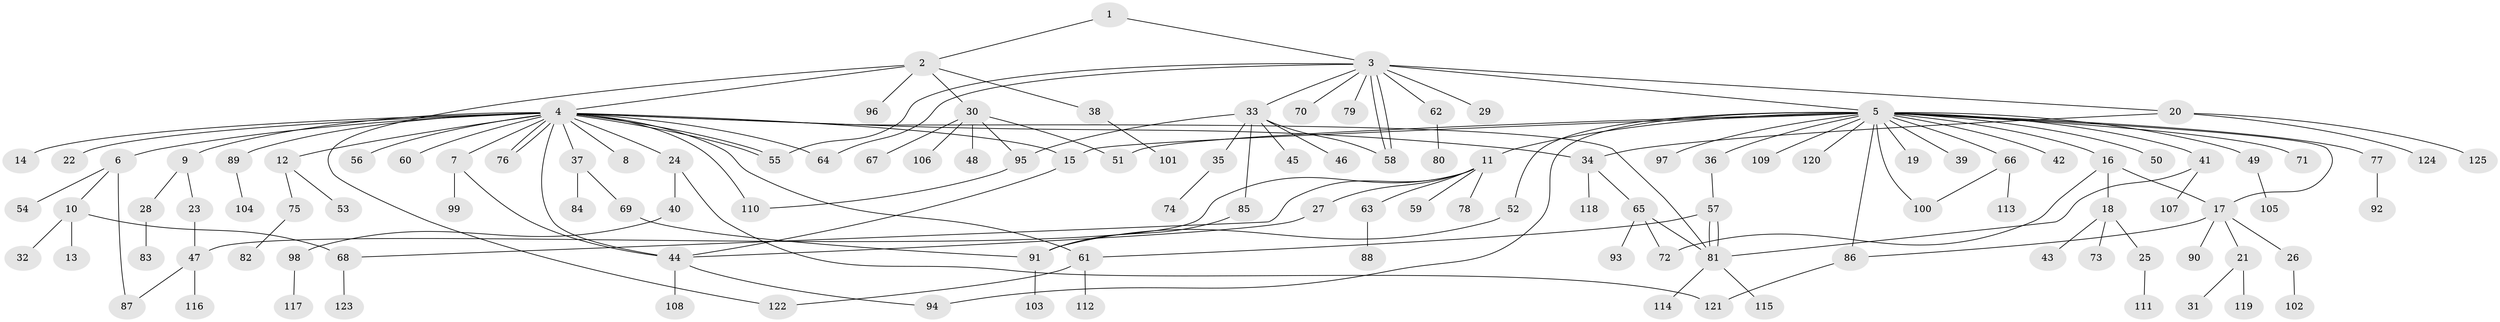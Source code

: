 // Generated by graph-tools (version 1.1) at 2025/49/03/09/25 03:49:48]
// undirected, 125 vertices, 155 edges
graph export_dot {
graph [start="1"]
  node [color=gray90,style=filled];
  1;
  2;
  3;
  4;
  5;
  6;
  7;
  8;
  9;
  10;
  11;
  12;
  13;
  14;
  15;
  16;
  17;
  18;
  19;
  20;
  21;
  22;
  23;
  24;
  25;
  26;
  27;
  28;
  29;
  30;
  31;
  32;
  33;
  34;
  35;
  36;
  37;
  38;
  39;
  40;
  41;
  42;
  43;
  44;
  45;
  46;
  47;
  48;
  49;
  50;
  51;
  52;
  53;
  54;
  55;
  56;
  57;
  58;
  59;
  60;
  61;
  62;
  63;
  64;
  65;
  66;
  67;
  68;
  69;
  70;
  71;
  72;
  73;
  74;
  75;
  76;
  77;
  78;
  79;
  80;
  81;
  82;
  83;
  84;
  85;
  86;
  87;
  88;
  89;
  90;
  91;
  92;
  93;
  94;
  95;
  96;
  97;
  98;
  99;
  100;
  101;
  102;
  103;
  104;
  105;
  106;
  107;
  108;
  109;
  110;
  111;
  112;
  113;
  114;
  115;
  116;
  117;
  118;
  119;
  120;
  121;
  122;
  123;
  124;
  125;
  1 -- 2;
  1 -- 3;
  2 -- 4;
  2 -- 30;
  2 -- 38;
  2 -- 96;
  2 -- 122;
  3 -- 5;
  3 -- 20;
  3 -- 29;
  3 -- 33;
  3 -- 55;
  3 -- 58;
  3 -- 58;
  3 -- 62;
  3 -- 64;
  3 -- 70;
  3 -- 79;
  4 -- 6;
  4 -- 7;
  4 -- 8;
  4 -- 9;
  4 -- 12;
  4 -- 14;
  4 -- 15;
  4 -- 22;
  4 -- 24;
  4 -- 34;
  4 -- 37;
  4 -- 44;
  4 -- 55;
  4 -- 55;
  4 -- 56;
  4 -- 60;
  4 -- 61;
  4 -- 64;
  4 -- 76;
  4 -- 76;
  4 -- 81;
  4 -- 89;
  4 -- 110;
  5 -- 11;
  5 -- 15;
  5 -- 16;
  5 -- 17;
  5 -- 19;
  5 -- 36;
  5 -- 39;
  5 -- 41;
  5 -- 42;
  5 -- 49;
  5 -- 50;
  5 -- 51;
  5 -- 52;
  5 -- 66;
  5 -- 71;
  5 -- 77;
  5 -- 86;
  5 -- 94;
  5 -- 97;
  5 -- 100;
  5 -- 109;
  5 -- 120;
  6 -- 10;
  6 -- 54;
  6 -- 87;
  7 -- 44;
  7 -- 99;
  9 -- 23;
  9 -- 28;
  10 -- 13;
  10 -- 32;
  10 -- 68;
  11 -- 27;
  11 -- 47;
  11 -- 59;
  11 -- 63;
  11 -- 68;
  11 -- 78;
  12 -- 53;
  12 -- 75;
  15 -- 44;
  16 -- 17;
  16 -- 18;
  16 -- 72;
  17 -- 21;
  17 -- 26;
  17 -- 86;
  17 -- 90;
  18 -- 25;
  18 -- 43;
  18 -- 73;
  20 -- 34;
  20 -- 124;
  20 -- 125;
  21 -- 31;
  21 -- 119;
  23 -- 47;
  24 -- 40;
  24 -- 121;
  25 -- 111;
  26 -- 102;
  27 -- 44;
  28 -- 83;
  30 -- 48;
  30 -- 51;
  30 -- 67;
  30 -- 95;
  30 -- 106;
  33 -- 35;
  33 -- 45;
  33 -- 46;
  33 -- 58;
  33 -- 85;
  33 -- 95;
  34 -- 65;
  34 -- 118;
  35 -- 74;
  36 -- 57;
  37 -- 69;
  37 -- 84;
  38 -- 101;
  40 -- 98;
  41 -- 81;
  41 -- 107;
  44 -- 94;
  44 -- 108;
  47 -- 87;
  47 -- 116;
  49 -- 105;
  52 -- 91;
  57 -- 61;
  57 -- 81;
  57 -- 81;
  61 -- 112;
  61 -- 122;
  62 -- 80;
  63 -- 88;
  65 -- 72;
  65 -- 81;
  65 -- 93;
  66 -- 100;
  66 -- 113;
  68 -- 123;
  69 -- 91;
  75 -- 82;
  77 -- 92;
  81 -- 114;
  81 -- 115;
  85 -- 91;
  86 -- 121;
  89 -- 104;
  91 -- 103;
  95 -- 110;
  98 -- 117;
}
